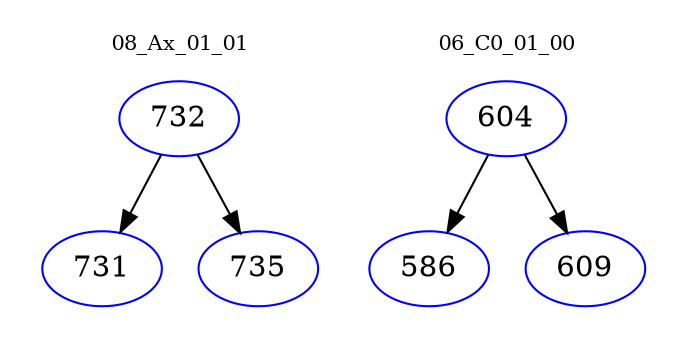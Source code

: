digraph{
subgraph cluster_0 {
color = white
label = "08_Ax_01_01";
fontsize=10;
T0_732 [label="732", color="blue"]
T0_732 -> T0_731 [color="black"]
T0_731 [label="731", color="blue"]
T0_732 -> T0_735 [color="black"]
T0_735 [label="735", color="blue"]
}
subgraph cluster_1 {
color = white
label = "06_C0_01_00";
fontsize=10;
T1_604 [label="604", color="blue"]
T1_604 -> T1_586 [color="black"]
T1_586 [label="586", color="blue"]
T1_604 -> T1_609 [color="black"]
T1_609 [label="609", color="blue"]
}
}
